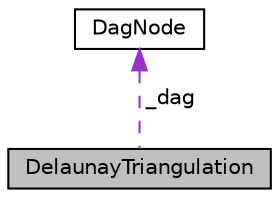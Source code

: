 digraph "DelaunayTriangulation"
{
  edge [fontname="Helvetica",fontsize="10",labelfontname="Helvetica",labelfontsize="10"];
  node [fontname="Helvetica",fontsize="10",shape=record];
  Node1 [label="DelaunayTriangulation",height=0.2,width=0.4,color="black", fillcolor="grey75", style="filled", fontcolor="black"];
  Node2 -> Node1 [dir="back",color="darkorchid3",fontsize="10",style="dashed",label=" _dag" ,fontname="Helvetica"];
  Node2 [label="DagNode",height=0.2,width=0.4,color="black", fillcolor="white", style="filled",URL="$classDagNode.html",tooltip="Class representing a DAG node. A DAG node contain the index of the triangle in the array of the relat..."];
}
